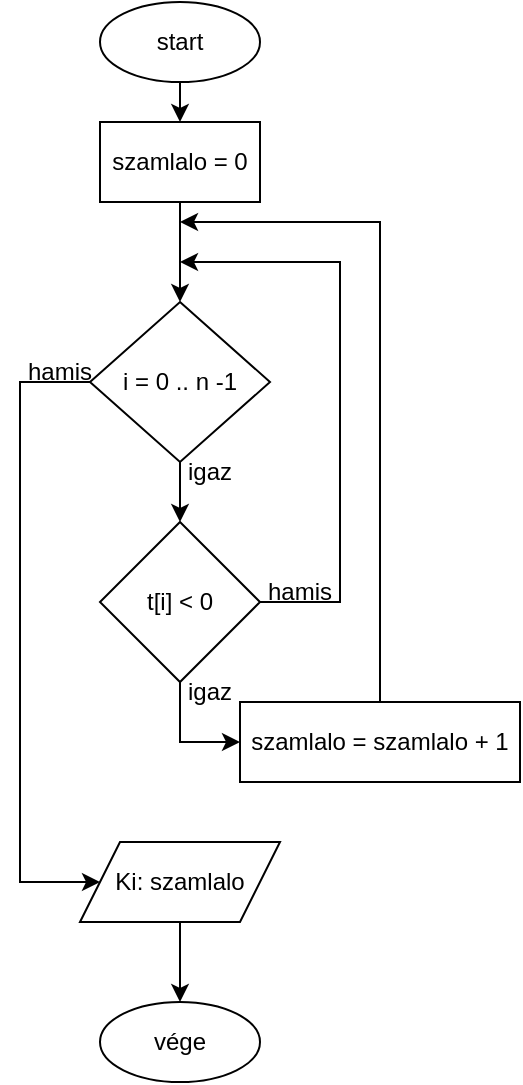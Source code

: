 <mxfile version="20.7.4" type="device"><diagram id="Iy-POtaBzxk7xHyPERKN" name="1 oldal"><mxGraphModel dx="711" dy="697" grid="1" gridSize="10" guides="1" tooltips="1" connect="1" arrows="1" fold="1" page="1" pageScale="1" pageWidth="827" pageHeight="1169" math="0" shadow="0"><root><mxCell id="0"/><mxCell id="1" parent="0"/><mxCell id="u-xWrmdlRAjZBZdj4MCs-1" value="start" style="ellipse;whiteSpace=wrap;html=1;" vertex="1" parent="1"><mxGeometry x="80" y="40" width="80" height="40" as="geometry"/></mxCell><mxCell id="u-xWrmdlRAjZBZdj4MCs-2" value="szamlalo = 0" style="rounded=0;whiteSpace=wrap;html=1;" vertex="1" parent="1"><mxGeometry x="80" y="100" width="80" height="40" as="geometry"/></mxCell><mxCell id="u-xWrmdlRAjZBZdj4MCs-3" value="i = 0 .. n -1" style="rhombus;whiteSpace=wrap;html=1;" vertex="1" parent="1"><mxGeometry x="75" y="190" width="90" height="80" as="geometry"/></mxCell><mxCell id="u-xWrmdlRAjZBZdj4MCs-4" value="t[i] &amp;lt; 0" style="rhombus;whiteSpace=wrap;html=1;" vertex="1" parent="1"><mxGeometry x="80" y="300" width="80" height="80" as="geometry"/></mxCell><mxCell id="u-xWrmdlRAjZBZdj4MCs-5" value="szamlalo = szamlalo + 1" style="rounded=0;whiteSpace=wrap;html=1;" vertex="1" parent="1"><mxGeometry x="150" y="390" width="140" height="40" as="geometry"/></mxCell><mxCell id="u-xWrmdlRAjZBZdj4MCs-6" value="Ki: szamlalo" style="shape=parallelogram;perimeter=parallelogramPerimeter;whiteSpace=wrap;html=1;fixedSize=1;" vertex="1" parent="1"><mxGeometry x="70" y="460" width="100" height="40" as="geometry"/></mxCell><mxCell id="u-xWrmdlRAjZBZdj4MCs-7" value="vége" style="ellipse;whiteSpace=wrap;html=1;" vertex="1" parent="1"><mxGeometry x="80" y="540" width="80" height="40" as="geometry"/></mxCell><mxCell id="u-xWrmdlRAjZBZdj4MCs-8" value="" style="endArrow=classic;html=1;rounded=0;exitX=0.5;exitY=1;exitDx=0;exitDy=0;entryX=0.5;entryY=0;entryDx=0;entryDy=0;" edge="1" parent="1" source="u-xWrmdlRAjZBZdj4MCs-1" target="u-xWrmdlRAjZBZdj4MCs-2"><mxGeometry width="50" height="50" relative="1" as="geometry"><mxPoint x="340" y="410" as="sourcePoint"/><mxPoint x="390" y="360" as="targetPoint"/></mxGeometry></mxCell><mxCell id="u-xWrmdlRAjZBZdj4MCs-9" value="" style="endArrow=classic;html=1;rounded=0;exitX=0.5;exitY=1;exitDx=0;exitDy=0;entryX=0.5;entryY=0;entryDx=0;entryDy=0;" edge="1" parent="1" source="u-xWrmdlRAjZBZdj4MCs-2" target="u-xWrmdlRAjZBZdj4MCs-3"><mxGeometry width="50" height="50" relative="1" as="geometry"><mxPoint x="340" y="410" as="sourcePoint"/><mxPoint x="390" y="360" as="targetPoint"/></mxGeometry></mxCell><mxCell id="u-xWrmdlRAjZBZdj4MCs-10" value="" style="endArrow=classic;html=1;rounded=0;exitX=0;exitY=0.5;exitDx=0;exitDy=0;" edge="1" parent="1" source="u-xWrmdlRAjZBZdj4MCs-3" target="u-xWrmdlRAjZBZdj4MCs-6"><mxGeometry width="50" height="50" relative="1" as="geometry"><mxPoint x="340" y="410" as="sourcePoint"/><mxPoint x="40" y="480" as="targetPoint"/><Array as="points"><mxPoint x="40" y="230"/><mxPoint x="40" y="480"/></Array></mxGeometry></mxCell><mxCell id="u-xWrmdlRAjZBZdj4MCs-11" value="" style="endArrow=classic;html=1;rounded=0;exitX=0.5;exitY=1;exitDx=0;exitDy=0;" edge="1" parent="1" source="u-xWrmdlRAjZBZdj4MCs-3" target="u-xWrmdlRAjZBZdj4MCs-4"><mxGeometry width="50" height="50" relative="1" as="geometry"><mxPoint x="340" y="410" as="sourcePoint"/><mxPoint x="390" y="360" as="targetPoint"/></mxGeometry></mxCell><mxCell id="u-xWrmdlRAjZBZdj4MCs-12" value="" style="endArrow=classic;html=1;rounded=0;exitX=1;exitY=0.5;exitDx=0;exitDy=0;" edge="1" parent="1" source="u-xWrmdlRAjZBZdj4MCs-4"><mxGeometry width="50" height="50" relative="1" as="geometry"><mxPoint x="340" y="410" as="sourcePoint"/><mxPoint x="120" y="170" as="targetPoint"/><Array as="points"><mxPoint x="200" y="340"/><mxPoint x="200" y="170"/></Array></mxGeometry></mxCell><mxCell id="u-xWrmdlRAjZBZdj4MCs-14" value="" style="endArrow=classic;html=1;rounded=0;exitX=0.5;exitY=1;exitDx=0;exitDy=0;entryX=0;entryY=0.5;entryDx=0;entryDy=0;" edge="1" parent="1" source="u-xWrmdlRAjZBZdj4MCs-4" target="u-xWrmdlRAjZBZdj4MCs-5"><mxGeometry width="50" height="50" relative="1" as="geometry"><mxPoint x="340" y="410" as="sourcePoint"/><mxPoint x="390" y="360" as="targetPoint"/><Array as="points"><mxPoint x="120" y="410"/></Array></mxGeometry></mxCell><mxCell id="u-xWrmdlRAjZBZdj4MCs-15" value="" style="endArrow=classic;html=1;rounded=0;exitX=0.5;exitY=0;exitDx=0;exitDy=0;" edge="1" parent="1" source="u-xWrmdlRAjZBZdj4MCs-5"><mxGeometry width="50" height="50" relative="1" as="geometry"><mxPoint x="340" y="410" as="sourcePoint"/><mxPoint x="120" y="150" as="targetPoint"/><Array as="points"><mxPoint x="220" y="150"/></Array></mxGeometry></mxCell><mxCell id="u-xWrmdlRAjZBZdj4MCs-16" value="igaz" style="text;html=1;strokeColor=none;fillColor=none;align=center;verticalAlign=middle;whiteSpace=wrap;rounded=0;" vertex="1" parent="1"><mxGeometry x="105" y="260" width="60" height="30" as="geometry"/></mxCell><mxCell id="u-xWrmdlRAjZBZdj4MCs-17" value="igaz" style="text;html=1;strokeColor=none;fillColor=none;align=center;verticalAlign=middle;whiteSpace=wrap;rounded=0;" vertex="1" parent="1"><mxGeometry x="105" y="370" width="60" height="30" as="geometry"/></mxCell><mxCell id="u-xWrmdlRAjZBZdj4MCs-18" value="hamis" style="text;html=1;strokeColor=none;fillColor=none;align=center;verticalAlign=middle;whiteSpace=wrap;rounded=0;" vertex="1" parent="1"><mxGeometry x="150" y="320" width="60" height="30" as="geometry"/></mxCell><mxCell id="u-xWrmdlRAjZBZdj4MCs-19" value="hamis" style="text;html=1;strokeColor=none;fillColor=none;align=center;verticalAlign=middle;whiteSpace=wrap;rounded=0;" vertex="1" parent="1"><mxGeometry x="30" y="210" width="60" height="30" as="geometry"/></mxCell><mxCell id="u-xWrmdlRAjZBZdj4MCs-20" value="" style="endArrow=classic;html=1;rounded=0;exitX=0.5;exitY=1;exitDx=0;exitDy=0;" edge="1" parent="1" source="u-xWrmdlRAjZBZdj4MCs-6" target="u-xWrmdlRAjZBZdj4MCs-7"><mxGeometry width="50" height="50" relative="1" as="geometry"><mxPoint x="340" y="380" as="sourcePoint"/><mxPoint x="390" y="330" as="targetPoint"/></mxGeometry></mxCell></root></mxGraphModel></diagram></mxfile>